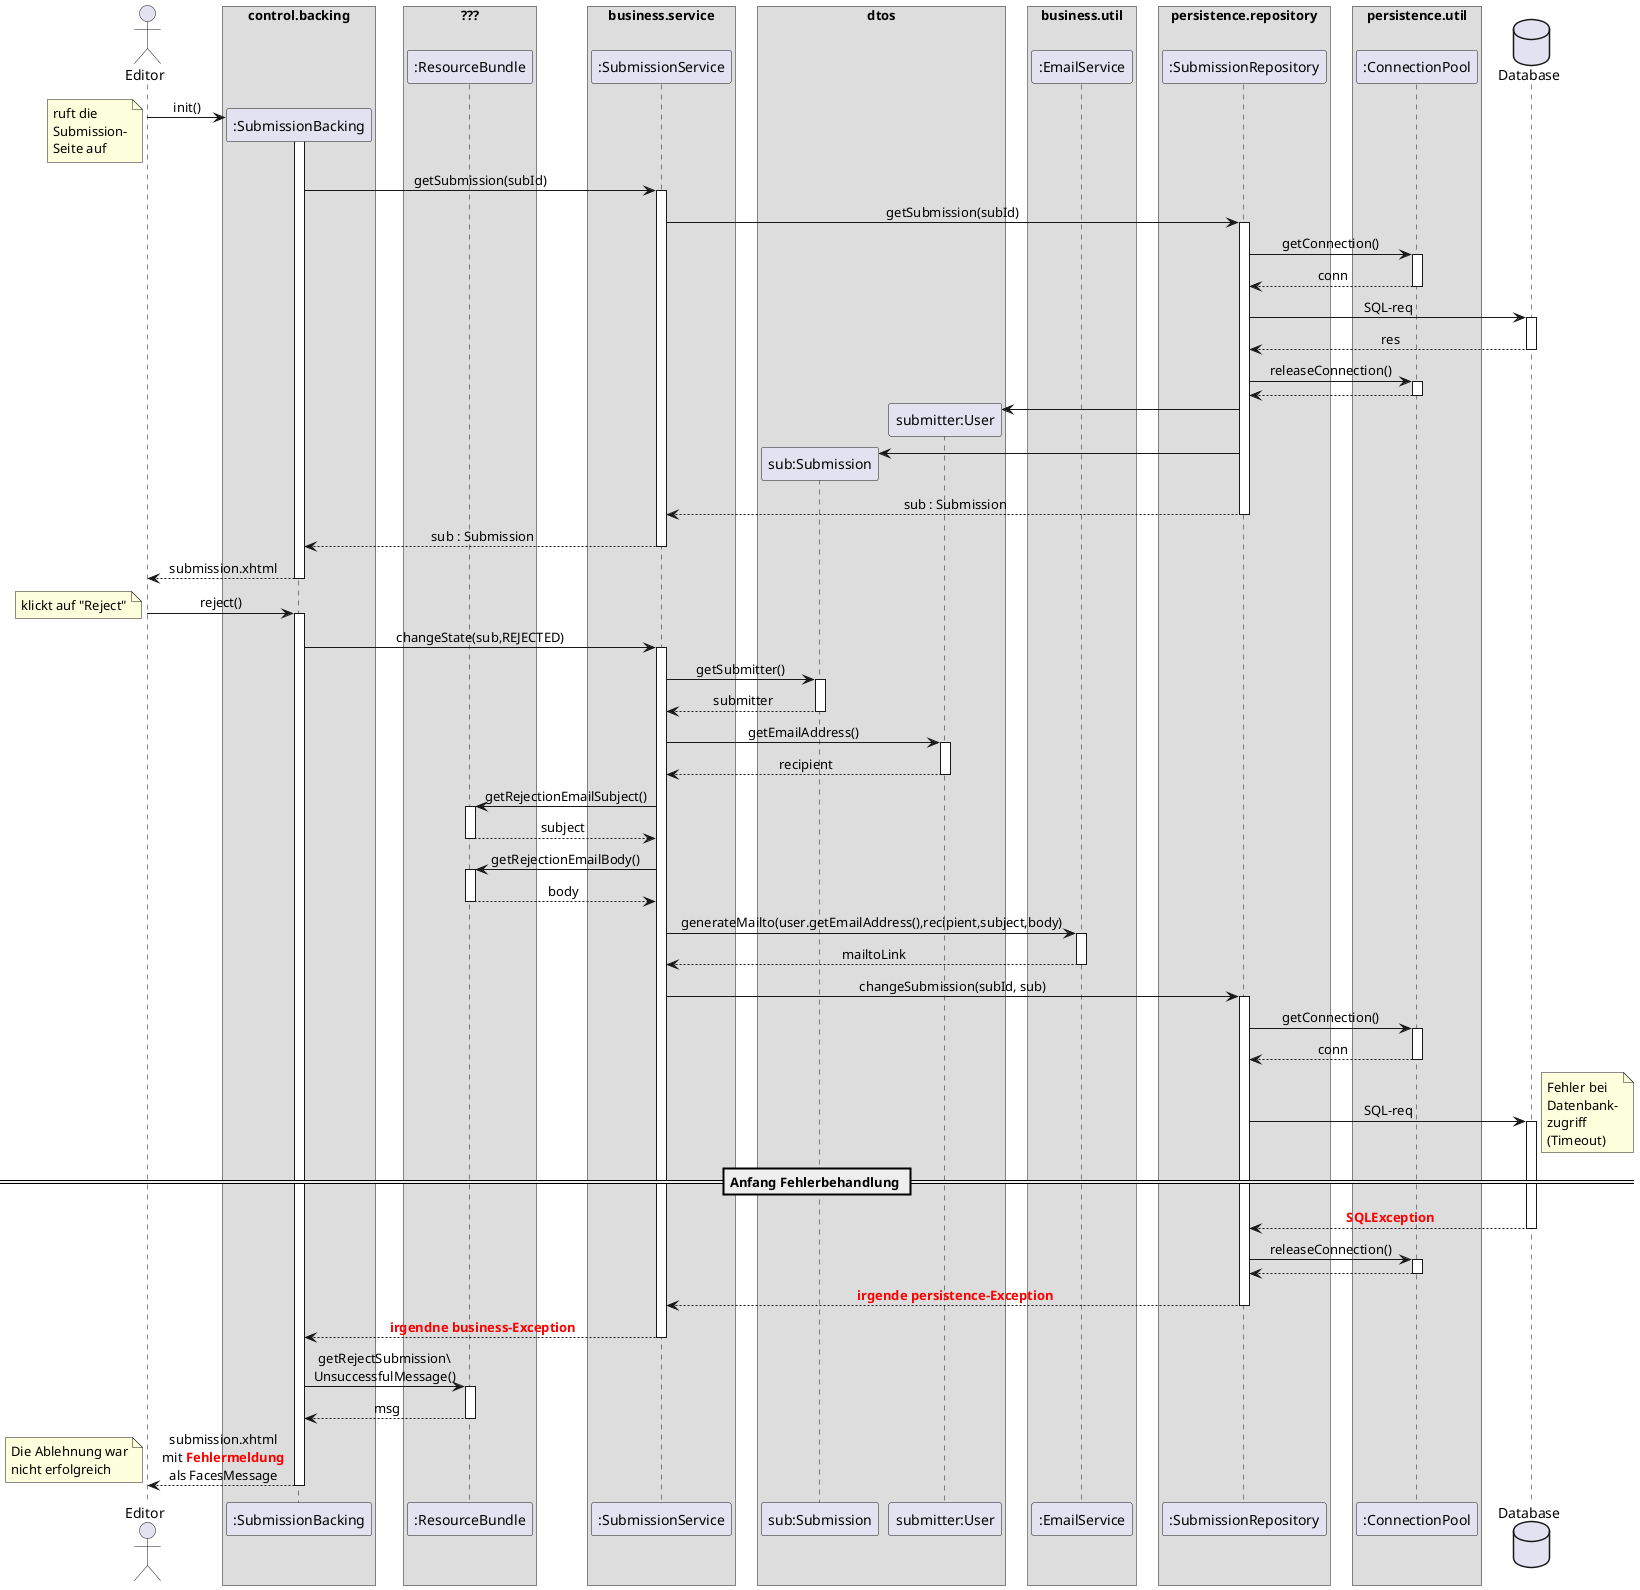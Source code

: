 @startuml
'https://plantuml.com/sequence-diagram

'!theme aws-orange
skinparam sequenceMessageAlign center
skinparam BoxPadding 10
'autonumber
'autoactivate on

actor Editor as editor
box "control.backing"
    participant ":SubmissionBacking" as subBacking
end box
box "???"
    participant ":ResourceBundle" as rscBundle
end box
box "business.service"
    participant ":SubmissionService" as subService
end box
box "dtos"
    participant "sub:Submission" as sub
    participant "submitter:User" as submitter
end box
box "business.util"
participant ":EmailService" as emailService
end box
box persistence.repository
    participant ":SubmissionRepository" as subRepo
end box
box persistence.util
    participant ":ConnectionPool" as connPool
end box
database "Database" as db

editor -> subBacking ** : init()
note left
    ruft die
    Submission-
    Seite auf
end note
activate subBacking
        subBacking -> subService : getSubmission(subId)
        activate subService
            subService -> subRepo : getSubmission(subId)
            activate subRepo
                subRepo -> connPool : getConnection()
                activate connPool
                return conn
                subRepo -> db : SQL-req
                activate db
                return res
                subRepo -> connPool : releaseConnection()
                    activate connPool
                    return
                create submitter
                subRepo -> submitter
                create sub
                subRepo -> sub
            return sub : Submission
        return sub : Submission
return submission.xhtml

editor -> subBacking : reject()
note left
    klickt auf "Reject"
end note
activate subBacking
    subBacking -> subService : changeState(sub,REJECTED)
    activate subService
        subService -> sub : getSubmitter()
        activate sub
        return submitter
'        subService -> sub : getAuthors()
'        activate sub
'        return addrs
        subService -> submitter : getEmailAddress()
        activate submitter
        return recipient
        subService -> rscBundle : getRejectionEmailSubject()
        activate rscBundle
        return subject
        subService -> rscBundle : getRejectionEmailBody()
        activate rscBundle
        return body

        subService -> emailService : generateMailto(user.getEmailAddress(),recipient,subject,body)
        activate emailService
        return mailtoLink

        subService -> subRepo : changeSubmission(subId, sub)
        activate subRepo
            subRepo -> connPool : getConnection()
            activate connPool
            return conn
            subRepo -> db : SQL-req
            activate db
            note right
                Fehler bei
                Datenbank-
                zugriff
                (Timeout)
            end note
== Anfang Fehlerbehandlung ==
            return <font color=red><b>SQLException
            subRepo -> connPool : releaseConnection()
            activate connPool
            return
        return <font color=red><b>irgende persistence-Exception
    return <font color=red><b>irgendne business-Exception

    subBacking -> rscBundle : getRejectSubmission\\\nUnsuccessfulMessage()
    activate rscBundle
    return msg

return submission.xhtml\nmit <font color=red><b>Fehlermeldung</b></font>\nals FacesMessage
note left
Die Ablehnung war
nicht erfolgreich
end note


@enduml